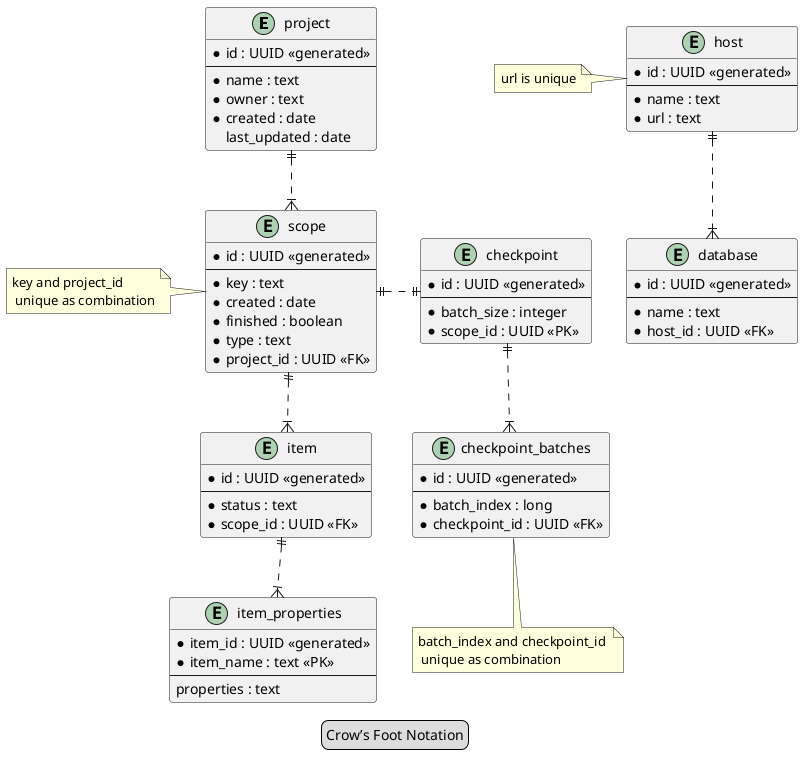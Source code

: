 @startuml
legend Crow’s Foot Notation

entity project {
    * id : UUID <<generated>>
    --
    * name : text
    * owner : text
    * created : date
    last_updated : date
}

entity scope {
    * id : UUID <<generated>>
    --
    * key : text
    * created : date
    * finished : boolean
    * type : text
    * project_id : UUID <<FK>>
}

entity item {
    * id : UUID <<generated>>
    --
    * status : text
    * scope_id : UUID <<FK>>
}

entity item_properties {
    * item_id : UUID <<generated>>
    * item_name : text <<PK>>
    --
    properties : text
}

entity checkpoint {
    * id : UUID <<generated>>
    --
    * batch_size : integer
    * scope_id : UUID <<PK>>
}

entity checkpoint_batches {
    * id : UUID <<generated>>
    --
    * batch_index : long
    * checkpoint_id : UUID <<FK>>
}

entity host {
    * id : UUID <<generated>>
    --
    * name : text
    * url : text
}

entity database {
    * id : UUID <<generated>>
    --
    * name : text
    * host_id : UUID <<FK>>
}

note left of scope : key and project_id \n unique as combination
note bottom of checkpoint_batches : batch_index and checkpoint_id \n unique as combination
note left of host : url is unique

project ||..|{ scope
scope ||..|{ item
item ||..|{ item_properties

scope ||.|| checkpoint

checkpoint ||..|{ checkpoint_batches

host ||..|{ database

'checkpoint -[hidden]-> host

@enduml